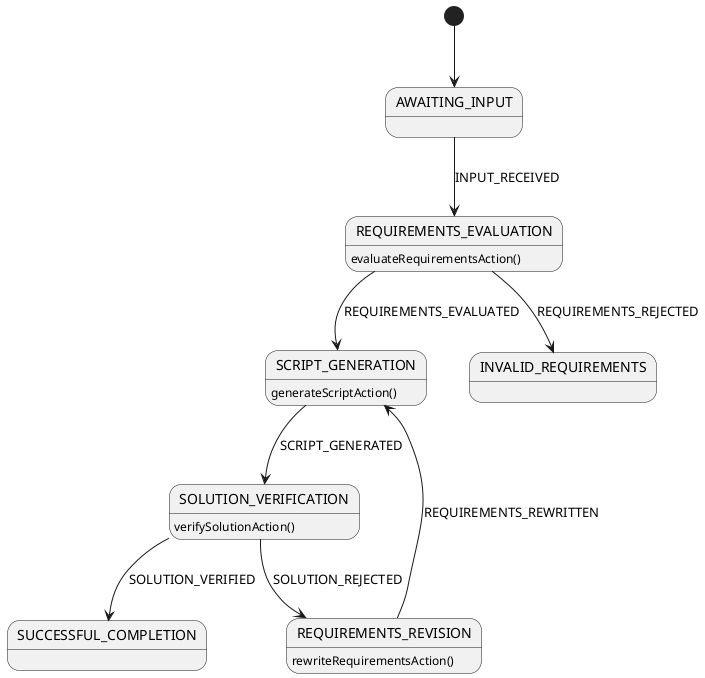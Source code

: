 @startuml

[*] --> AWAITING_INPUT

AWAITING_INPUT --> REQUIREMENTS_EVALUATION : INPUT_RECEIVED

REQUIREMENTS_EVALUATION --> SCRIPT_GENERATION : REQUIREMENTS_EVALUATED
REQUIREMENTS_EVALUATION --> INVALID_REQUIREMENTS : REQUIREMENTS_REJECTED
REQUIREMENTS_EVALUATION : evaluateRequirementsAction()

SCRIPT_GENERATION --> SOLUTION_VERIFICATION : SCRIPT_GENERATED
SCRIPT_GENERATION : generateScriptAction()

SOLUTION_VERIFICATION --> SUCCESSFUL_COMPLETION : SOLUTION_VERIFIED
SOLUTION_VERIFICATION --> REQUIREMENTS_REVISION : SOLUTION_REJECTED
SOLUTION_VERIFICATION : verifySolutionAction()

REQUIREMENTS_REVISION --> SCRIPT_GENERATION : REQUIREMENTS_REWRITTEN
REQUIREMENTS_REVISION : rewriteRequirementsAction()

@enduml
